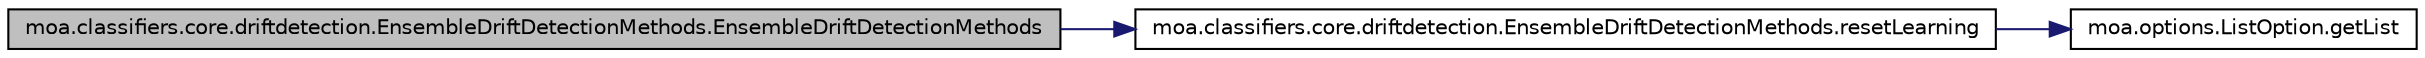 digraph G
{
  edge [fontname="Helvetica",fontsize="10",labelfontname="Helvetica",labelfontsize="10"];
  node [fontname="Helvetica",fontsize="10",shape=record];
  rankdir=LR;
  Node1 [label="moa.classifiers.core.driftdetection.EnsembleDriftDetectionMethods.EnsembleDriftDetectionMethods",height=0.2,width=0.4,color="black", fillcolor="grey75", style="filled" fontcolor="black"];
  Node1 -> Node2 [color="midnightblue",fontsize="10",style="solid",fontname="Helvetica"];
  Node2 [label="moa.classifiers.core.driftdetection.EnsembleDriftDetectionMethods.resetLearning",height=0.2,width=0.4,color="black", fillcolor="white", style="filled",URL="$classmoa_1_1classifiers_1_1core_1_1driftdetection_1_1EnsembleDriftDetectionMethods.html#a7deeeb93b92810e2c2907bdbc3baa6cc",tooltip="Resets this change detector."];
  Node2 -> Node3 [color="midnightblue",fontsize="10",style="solid",fontname="Helvetica"];
  Node3 [label="moa.options.ListOption.getList",height=0.2,width=0.4,color="black", fillcolor="white", style="filled",URL="$classmoa_1_1options_1_1ListOption.html#a40ccede6efe9d931a87bf17c443d32ec"];
}
